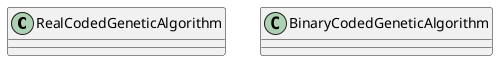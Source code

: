 @startuml

' a genetic algorithm generalized for real coded chromosomes
class RealCodedGeneticAlgorithm {

}

' a genetic algorithm generalized for binary coded chromosomes
class BinaryCodedGeneticAlgorithm {

}

@enduml
